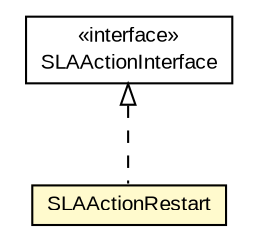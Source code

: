 #!/usr/local/bin/dot
#
# Class diagram 
# Generated by UMLGraph version R5_6-24-gf6e263 (http://www.umlgraph.org/)
#

digraph G {
	edge [fontname="arial",fontsize=10,labelfontname="arial",labelfontsize=10];
	node [fontname="arial",fontsize=10,shape=plaintext];
	nodesep=0.25;
	ranksep=0.5;
	// org.miloss.fgsms.plugins.sla.SLAActionInterface
	c1037111 [label=<<table title="org.miloss.fgsms.plugins.sla.SLAActionInterface" border="0" cellborder="1" cellspacing="0" cellpadding="2" port="p" href="../../plugins/sla/SLAActionInterface.html">
		<tr><td><table border="0" cellspacing="0" cellpadding="1">
<tr><td align="center" balign="center"> &#171;interface&#187; </td></tr>
<tr><td align="center" balign="center"> SLAActionInterface </td></tr>
		</table></td></tr>
		</table>>, URL="../../plugins/sla/SLAActionInterface.html", fontname="arial", fontcolor="black", fontsize=10.0];
	// org.miloss.fgsms.sla.actions.SLAActionRestart
	c1037879 [label=<<table title="org.miloss.fgsms.sla.actions.SLAActionRestart" border="0" cellborder="1" cellspacing="0" cellpadding="2" port="p" bgcolor="lemonChiffon" href="./SLAActionRestart.html">
		<tr><td><table border="0" cellspacing="0" cellpadding="1">
<tr><td align="center" balign="center"> SLAActionRestart </td></tr>
		</table></td></tr>
		</table>>, URL="./SLAActionRestart.html", fontname="arial", fontcolor="black", fontsize=10.0];
	//org.miloss.fgsms.sla.actions.SLAActionRestart implements org.miloss.fgsms.plugins.sla.SLAActionInterface
	c1037111:p -> c1037879:p [dir=back,arrowtail=empty,style=dashed];
}


